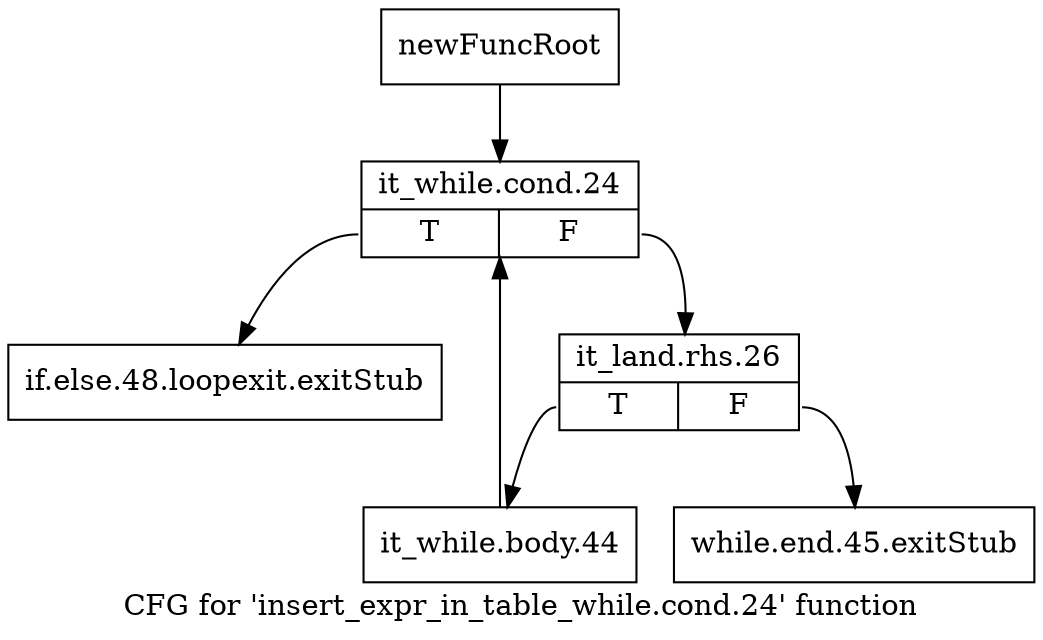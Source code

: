 digraph "CFG for 'insert_expr_in_table_while.cond.24' function" {
	label="CFG for 'insert_expr_in_table_while.cond.24' function";

	Node0xb15c330 [shape=record,label="{newFuncRoot}"];
	Node0xb15c330 -> Node0xb15c420;
	Node0xb15c380 [shape=record,label="{if.else.48.loopexit.exitStub}"];
	Node0xb15c3d0 [shape=record,label="{while.end.45.exitStub}"];
	Node0xb15c420 [shape=record,label="{it_while.cond.24|{<s0>T|<s1>F}}"];
	Node0xb15c420:s0 -> Node0xb15c380;
	Node0xb15c420:s1 -> Node0xb15c470;
	Node0xb15c470 [shape=record,label="{it_land.rhs.26|{<s0>T|<s1>F}}"];
	Node0xb15c470:s0 -> Node0xb15c4c0;
	Node0xb15c470:s1 -> Node0xb15c3d0;
	Node0xb15c4c0 [shape=record,label="{it_while.body.44}"];
	Node0xb15c4c0 -> Node0xb15c420;
}
